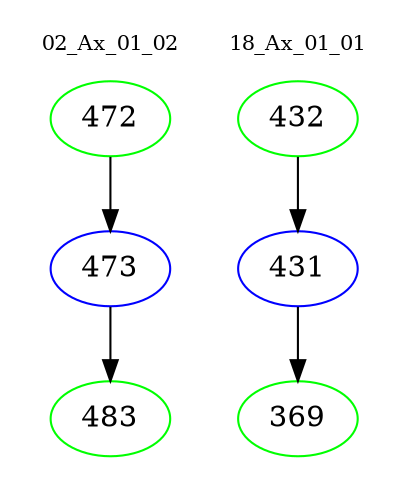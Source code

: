 digraph{
subgraph cluster_0 {
color = white
label = "02_Ax_01_02";
fontsize=10;
T0_472 [label="472", color="green"]
T0_472 -> T0_473 [color="black"]
T0_473 [label="473", color="blue"]
T0_473 -> T0_483 [color="black"]
T0_483 [label="483", color="green"]
}
subgraph cluster_1 {
color = white
label = "18_Ax_01_01";
fontsize=10;
T1_432 [label="432", color="green"]
T1_432 -> T1_431 [color="black"]
T1_431 [label="431", color="blue"]
T1_431 -> T1_369 [color="black"]
T1_369 [label="369", color="green"]
}
}
